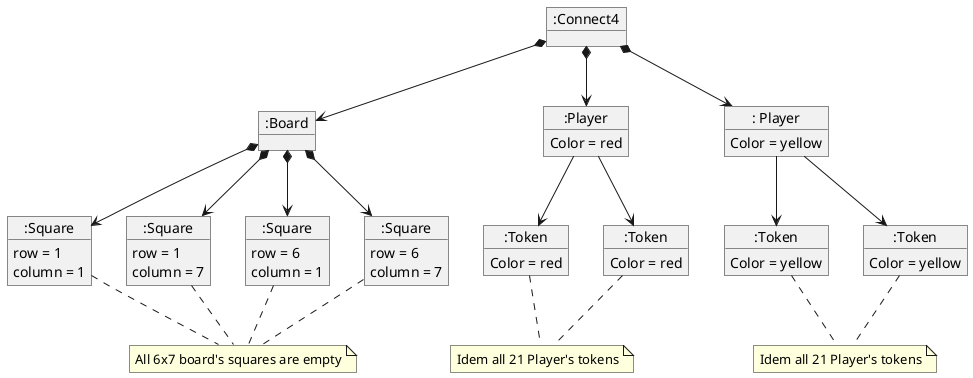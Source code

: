 @startuml

object ":Connect4" as connect4
object ":Board" as board

'players'
object ":Player" as playerRed{
Color = red
}
object ": Player" as playerYellow{
Color = yellow
}

'squares'
object ":Square" as square11{
row = 1
column = 1
}
object ":Square" as square17{
row = 1
column = 7
}
object ":Square" as square61{
row = 6
column = 1
}
object ":Square" as square67{
row = 6
column = 7
}

'tokens'
object ":Token" as tokenRed1{
Color = red
}
object ":Token" as tokenRed2{
Color = red
}
object ":Token" as tokenYellow1{
Color = yellow
}
object ":Token" as tokenYellow2{
Color = yellow
}

'connect4 dependencies'
connect4 *-down-> board
connect4 *-down-> playerRed
connect4 *-down-> playerYellow

'board dependencies'
board *-down-> square11
board *-down-> square17
board *-down-> square61
board *-down-> square67

'player dependencies'
playerRed -down-> tokenRed1
playerRed -down-> tokenRed2
playerYellow -down-> tokenYellow1
playerYellow -down-> tokenYellow2

note as NEmpty
All 6x7 board's squares are empty
end note
square11..NEmpty
square17..NEmpty
square61..NEmpty
square67..NEmpty

note as NYellow
Idem all 21 Player's tokens
end note
tokenYellow1..NYellow
tokenYellow2..NYellow

note as NRed
Idem all 21 Player's tokens
end note
tokenRed1..NRed
tokenRed2..NRed

@enduml